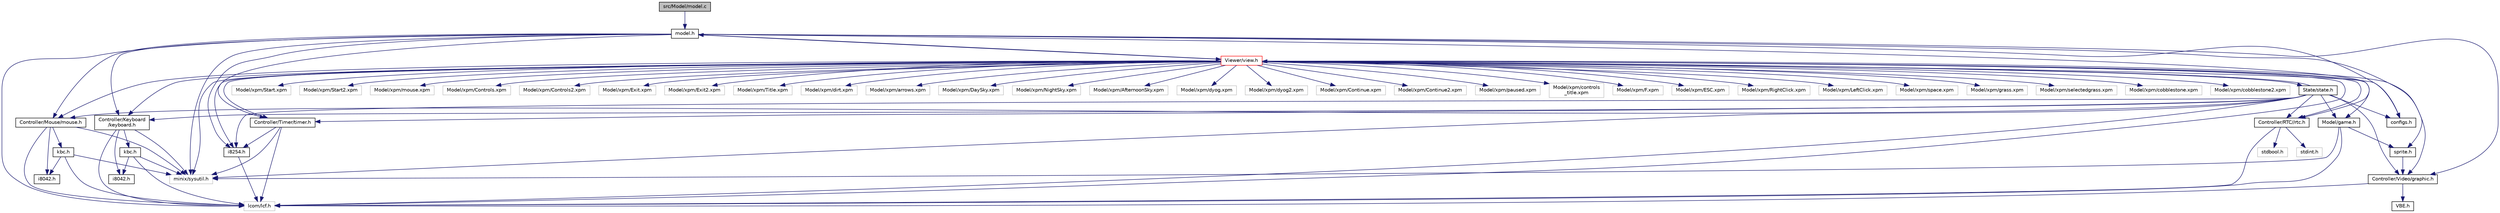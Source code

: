 digraph "src/Model/model.c"
{
 // LATEX_PDF_SIZE
  edge [fontname="Helvetica",fontsize="10",labelfontname="Helvetica",labelfontsize="10"];
  node [fontname="Helvetica",fontsize="10",shape=record];
  Node1 [label="src/Model/model.c",height=0.2,width=0.4,color="black", fillcolor="grey75", style="filled", fontcolor="black",tooltip=" "];
  Node1 -> Node2 [color="midnightblue",fontsize="10",style="solid"];
  Node2 [label="model.h",height=0.2,width=0.4,color="black", fillcolor="white", style="filled",URL="$model_8h.html",tooltip=" "];
  Node2 -> Node3 [color="midnightblue",fontsize="10",style="solid"];
  Node3 [label="minix/sysutil.h",height=0.2,width=0.4,color="grey75", fillcolor="white", style="filled",tooltip=" "];
  Node2 -> Node4 [color="midnightblue",fontsize="10",style="solid"];
  Node4 [label="lcom/lcf.h",height=0.2,width=0.4,color="grey75", fillcolor="white", style="filled",tooltip=" "];
  Node2 -> Node5 [color="midnightblue",fontsize="10",style="solid"];
  Node5 [label="Controller/Timer/timer.h",height=0.2,width=0.4,color="black", fillcolor="white", style="filled",URL="$timer_8h.html",tooltip=" "];
  Node5 -> Node3 [color="midnightblue",fontsize="10",style="solid"];
  Node5 -> Node4 [color="midnightblue",fontsize="10",style="solid"];
  Node5 -> Node6 [color="midnightblue",fontsize="10",style="solid"];
  Node6 [label="i8254.h",height=0.2,width=0.4,color="black", fillcolor="white", style="filled",URL="$i8254_8h.html",tooltip=" "];
  Node6 -> Node4 [color="midnightblue",fontsize="10",style="solid"];
  Node2 -> Node6 [color="midnightblue",fontsize="10",style="solid"];
  Node2 -> Node7 [color="midnightblue",fontsize="10",style="solid"];
  Node7 [label="Controller/Video/graphic.h",height=0.2,width=0.4,color="black", fillcolor="white", style="filled",URL="$graphic_8h.html",tooltip=" "];
  Node7 -> Node4 [color="midnightblue",fontsize="10",style="solid"];
  Node7 -> Node8 [color="midnightblue",fontsize="10",style="solid"];
  Node8 [label="VBE.h",height=0.2,width=0.4,color="black", fillcolor="white", style="filled",URL="$VBE_8h.html",tooltip=" "];
  Node2 -> Node9 [color="midnightblue",fontsize="10",style="solid"];
  Node9 [label="Controller/Keyboard\l/keyboard.h",height=0.2,width=0.4,color="black", fillcolor="white", style="filled",URL="$keyboard_8h.html",tooltip=" "];
  Node9 -> Node3 [color="midnightblue",fontsize="10",style="solid"];
  Node9 -> Node4 [color="midnightblue",fontsize="10",style="solid"];
  Node9 -> Node10 [color="midnightblue",fontsize="10",style="solid"];
  Node10 [label="i8042.h",height=0.2,width=0.4,color="black", fillcolor="white", style="filled",URL="$Keyboard_2i8042_8h.html",tooltip=" "];
  Node9 -> Node11 [color="midnightblue",fontsize="10",style="solid"];
  Node11 [label="kbc.h",height=0.2,width=0.4,color="black", fillcolor="white", style="filled",URL="$Keyboard_2kbc_8h.html",tooltip=" "];
  Node11 -> Node3 [color="midnightblue",fontsize="10",style="solid"];
  Node11 -> Node10 [color="midnightblue",fontsize="10",style="solid"];
  Node11 -> Node4 [color="midnightblue",fontsize="10",style="solid"];
  Node2 -> Node12 [color="midnightblue",fontsize="10",style="solid"];
  Node12 [label="Controller/Mouse/mouse.h",height=0.2,width=0.4,color="black", fillcolor="white", style="filled",URL="$mouse_8h.html",tooltip=" "];
  Node12 -> Node3 [color="midnightblue",fontsize="10",style="solid"];
  Node12 -> Node4 [color="midnightblue",fontsize="10",style="solid"];
  Node12 -> Node13 [color="midnightblue",fontsize="10",style="solid"];
  Node13 [label="i8042.h",height=0.2,width=0.4,color="black", fillcolor="white", style="filled",URL="$Mouse_2i8042_8h.html",tooltip=" "];
  Node12 -> Node14 [color="midnightblue",fontsize="10",style="solid"];
  Node14 [label="kbc.h",height=0.2,width=0.4,color="black", fillcolor="white", style="filled",URL="$Mouse_2kbc_8h.html",tooltip=" "];
  Node14 -> Node3 [color="midnightblue",fontsize="10",style="solid"];
  Node14 -> Node13 [color="midnightblue",fontsize="10",style="solid"];
  Node14 -> Node4 [color="midnightblue",fontsize="10",style="solid"];
  Node2 -> Node15 [color="midnightblue",fontsize="10",style="solid"];
  Node15 [label="Controller/RTC//rtc.h",height=0.2,width=0.4,color="black", fillcolor="white", style="filled",URL="$rtc_8h.html",tooltip=" "];
  Node15 -> Node4 [color="midnightblue",fontsize="10",style="solid"];
  Node15 -> Node16 [color="midnightblue",fontsize="10",style="solid"];
  Node16 [label="stdbool.h",height=0.2,width=0.4,color="grey75", fillcolor="white", style="filled",tooltip=" "];
  Node15 -> Node17 [color="midnightblue",fontsize="10",style="solid"];
  Node17 [label="stdint.h",height=0.2,width=0.4,color="grey75", fillcolor="white", style="filled",tooltip=" "];
  Node2 -> Node18 [color="midnightblue",fontsize="10",style="solid"];
  Node18 [label="configs.h",height=0.2,width=0.4,color="black", fillcolor="white", style="filled",URL="$configs_8h.html",tooltip=" "];
  Node2 -> Node19 [color="midnightblue",fontsize="10",style="solid"];
  Node19 [label="sprite.h",height=0.2,width=0.4,color="black", fillcolor="white", style="filled",URL="$sprite_8h.html",tooltip=" "];
  Node19 -> Node7 [color="midnightblue",fontsize="10",style="solid"];
  Node2 -> Node20 [color="midnightblue",fontsize="10",style="solid"];
  Node20 [label="Viewer/view.h",height=0.2,width=0.4,color="red", fillcolor="white", style="filled",URL="$view_8h.html",tooltip=" "];
  Node20 -> Node3 [color="midnightblue",fontsize="10",style="solid"];
  Node20 -> Node4 [color="midnightblue",fontsize="10",style="solid"];
  Node20 -> Node5 [color="midnightblue",fontsize="10",style="solid"];
  Node20 -> Node6 [color="midnightblue",fontsize="10",style="solid"];
  Node20 -> Node7 [color="midnightblue",fontsize="10",style="solid"];
  Node20 -> Node9 [color="midnightblue",fontsize="10",style="solid"];
  Node20 -> Node12 [color="midnightblue",fontsize="10",style="solid"];
  Node20 -> Node15 [color="midnightblue",fontsize="10",style="solid"];
  Node20 -> Node2 [color="midnightblue",fontsize="10",style="solid"];
  Node20 -> Node21 [color="midnightblue",fontsize="10",style="solid"];
  Node21 [label="Model/game.h",height=0.2,width=0.4,color="black", fillcolor="white", style="filled",URL="$game_8h.html",tooltip=" "];
  Node21 -> Node3 [color="midnightblue",fontsize="10",style="solid"];
  Node21 -> Node4 [color="midnightblue",fontsize="10",style="solid"];
  Node21 -> Node19 [color="midnightblue",fontsize="10",style="solid"];
  Node20 -> Node18 [color="midnightblue",fontsize="10",style="solid"];
  Node20 -> Node22 [color="midnightblue",fontsize="10",style="solid"];
  Node22 [label="State/state.h",height=0.2,width=0.4,color="black", fillcolor="white", style="filled",URL="$state_8h.html",tooltip=" "];
  Node22 -> Node3 [color="midnightblue",fontsize="10",style="solid"];
  Node22 -> Node4 [color="midnightblue",fontsize="10",style="solid"];
  Node22 -> Node5 [color="midnightblue",fontsize="10",style="solid"];
  Node22 -> Node6 [color="midnightblue",fontsize="10",style="solid"];
  Node22 -> Node7 [color="midnightblue",fontsize="10",style="solid"];
  Node22 -> Node9 [color="midnightblue",fontsize="10",style="solid"];
  Node22 -> Node12 [color="midnightblue",fontsize="10",style="solid"];
  Node22 -> Node15 [color="midnightblue",fontsize="10",style="solid"];
  Node22 -> Node18 [color="midnightblue",fontsize="10",style="solid"];
  Node22 -> Node20 [color="midnightblue",fontsize="10",style="solid"];
  Node22 -> Node21 [color="midnightblue",fontsize="10",style="solid"];
  Node20 -> Node23 [color="midnightblue",fontsize="10",style="solid"];
  Node23 [label="Model/xpm/Start.xpm",height=0.2,width=0.4,color="grey75", fillcolor="white", style="filled",tooltip=" "];
  Node20 -> Node24 [color="midnightblue",fontsize="10",style="solid"];
  Node24 [label="Model/xpm/Start2.xpm",height=0.2,width=0.4,color="grey75", fillcolor="white", style="filled",tooltip=" "];
  Node20 -> Node25 [color="midnightblue",fontsize="10",style="solid"];
  Node25 [label="Model/xpm/mouse.xpm",height=0.2,width=0.4,color="grey75", fillcolor="white", style="filled",tooltip=" "];
  Node20 -> Node26 [color="midnightblue",fontsize="10",style="solid"];
  Node26 [label="Model/xpm/Controls.xpm",height=0.2,width=0.4,color="grey75", fillcolor="white", style="filled",tooltip=" "];
  Node20 -> Node27 [color="midnightblue",fontsize="10",style="solid"];
  Node27 [label="Model/xpm/Controls2.xpm",height=0.2,width=0.4,color="grey75", fillcolor="white", style="filled",tooltip=" "];
  Node20 -> Node28 [color="midnightblue",fontsize="10",style="solid"];
  Node28 [label="Model/xpm/Exit.xpm",height=0.2,width=0.4,color="grey75", fillcolor="white", style="filled",tooltip=" "];
  Node20 -> Node29 [color="midnightblue",fontsize="10",style="solid"];
  Node29 [label="Model/xpm/Exit2.xpm",height=0.2,width=0.4,color="grey75", fillcolor="white", style="filled",tooltip=" "];
  Node20 -> Node30 [color="midnightblue",fontsize="10",style="solid"];
  Node30 [label="Model/xpm/Title.xpm",height=0.2,width=0.4,color="grey75", fillcolor="white", style="filled",tooltip=" "];
  Node20 -> Node31 [color="midnightblue",fontsize="10",style="solid"];
  Node31 [label="Model/xpm/dirt.xpm",height=0.2,width=0.4,color="grey75", fillcolor="white", style="filled",tooltip=" "];
  Node20 -> Node32 [color="midnightblue",fontsize="10",style="solid"];
  Node32 [label="Model/xpm/arrows.xpm",height=0.2,width=0.4,color="grey75", fillcolor="white", style="filled",tooltip=" "];
  Node20 -> Node33 [color="midnightblue",fontsize="10",style="solid"];
  Node33 [label="Model/xpm/DaySky.xpm",height=0.2,width=0.4,color="grey75", fillcolor="white", style="filled",tooltip=" "];
  Node20 -> Node34 [color="midnightblue",fontsize="10",style="solid"];
  Node34 [label="Model/xpm/NightSky.xpm",height=0.2,width=0.4,color="grey75", fillcolor="white", style="filled",tooltip=" "];
  Node20 -> Node35 [color="midnightblue",fontsize="10",style="solid"];
  Node35 [label="Model/xpm/AfternoonSky.xpm",height=0.2,width=0.4,color="grey75", fillcolor="white", style="filled",tooltip=" "];
  Node20 -> Node36 [color="midnightblue",fontsize="10",style="solid"];
  Node36 [label="Model/xpm/dyog.xpm",height=0.2,width=0.4,color="grey75", fillcolor="white", style="filled",tooltip=" "];
  Node20 -> Node37 [color="midnightblue",fontsize="10",style="solid"];
  Node37 [label="Model/xpm/dyog2.xpm",height=0.2,width=0.4,color="grey75", fillcolor="white", style="filled",tooltip=" "];
  Node20 -> Node38 [color="midnightblue",fontsize="10",style="solid"];
  Node38 [label="Model/xpm/Continue.xpm",height=0.2,width=0.4,color="grey75", fillcolor="white", style="filled",tooltip=" "];
  Node20 -> Node39 [color="midnightblue",fontsize="10",style="solid"];
  Node39 [label="Model/xpm/Continue2.xpm",height=0.2,width=0.4,color="grey75", fillcolor="white", style="filled",tooltip=" "];
  Node20 -> Node40 [color="midnightblue",fontsize="10",style="solid"];
  Node40 [label="Model/xpm/paused.xpm",height=0.2,width=0.4,color="grey75", fillcolor="white", style="filled",tooltip=" "];
  Node20 -> Node41 [color="midnightblue",fontsize="10",style="solid"];
  Node41 [label="Model/xpm/controls\l_title.xpm",height=0.2,width=0.4,color="grey75", fillcolor="white", style="filled",tooltip=" "];
  Node20 -> Node42 [color="midnightblue",fontsize="10",style="solid"];
  Node42 [label="Model/xpm/F.xpm",height=0.2,width=0.4,color="grey75", fillcolor="white", style="filled",tooltip=" "];
  Node20 -> Node43 [color="midnightblue",fontsize="10",style="solid"];
  Node43 [label="Model/xpm/ESC.xpm",height=0.2,width=0.4,color="grey75", fillcolor="white", style="filled",tooltip=" "];
  Node20 -> Node44 [color="midnightblue",fontsize="10",style="solid"];
  Node44 [label="Model/xpm/RightClick.xpm",height=0.2,width=0.4,color="grey75", fillcolor="white", style="filled",tooltip=" "];
  Node20 -> Node45 [color="midnightblue",fontsize="10",style="solid"];
  Node45 [label="Model/xpm/LeftClick.xpm",height=0.2,width=0.4,color="grey75", fillcolor="white", style="filled",tooltip=" "];
  Node20 -> Node46 [color="midnightblue",fontsize="10",style="solid"];
  Node46 [label="Model/xpm/space.xpm",height=0.2,width=0.4,color="grey75", fillcolor="white", style="filled",tooltip=" "];
  Node20 -> Node47 [color="midnightblue",fontsize="10",style="solid"];
  Node47 [label="Model/xpm/grass.xpm",height=0.2,width=0.4,color="grey75", fillcolor="white", style="filled",tooltip=" "];
  Node20 -> Node48 [color="midnightblue",fontsize="10",style="solid"];
  Node48 [label="Model/xpm/selectedgrass.xpm",height=0.2,width=0.4,color="grey75", fillcolor="white", style="filled",tooltip=" "];
  Node20 -> Node49 [color="midnightblue",fontsize="10",style="solid"];
  Node49 [label="Model/xpm/cobblestone.xpm",height=0.2,width=0.4,color="grey75", fillcolor="white", style="filled",tooltip=" "];
  Node20 -> Node50 [color="midnightblue",fontsize="10",style="solid"];
  Node50 [label="Model/xpm/cobblestone2.xpm",height=0.2,width=0.4,color="grey75", fillcolor="white", style="filled",tooltip=" "];
}
